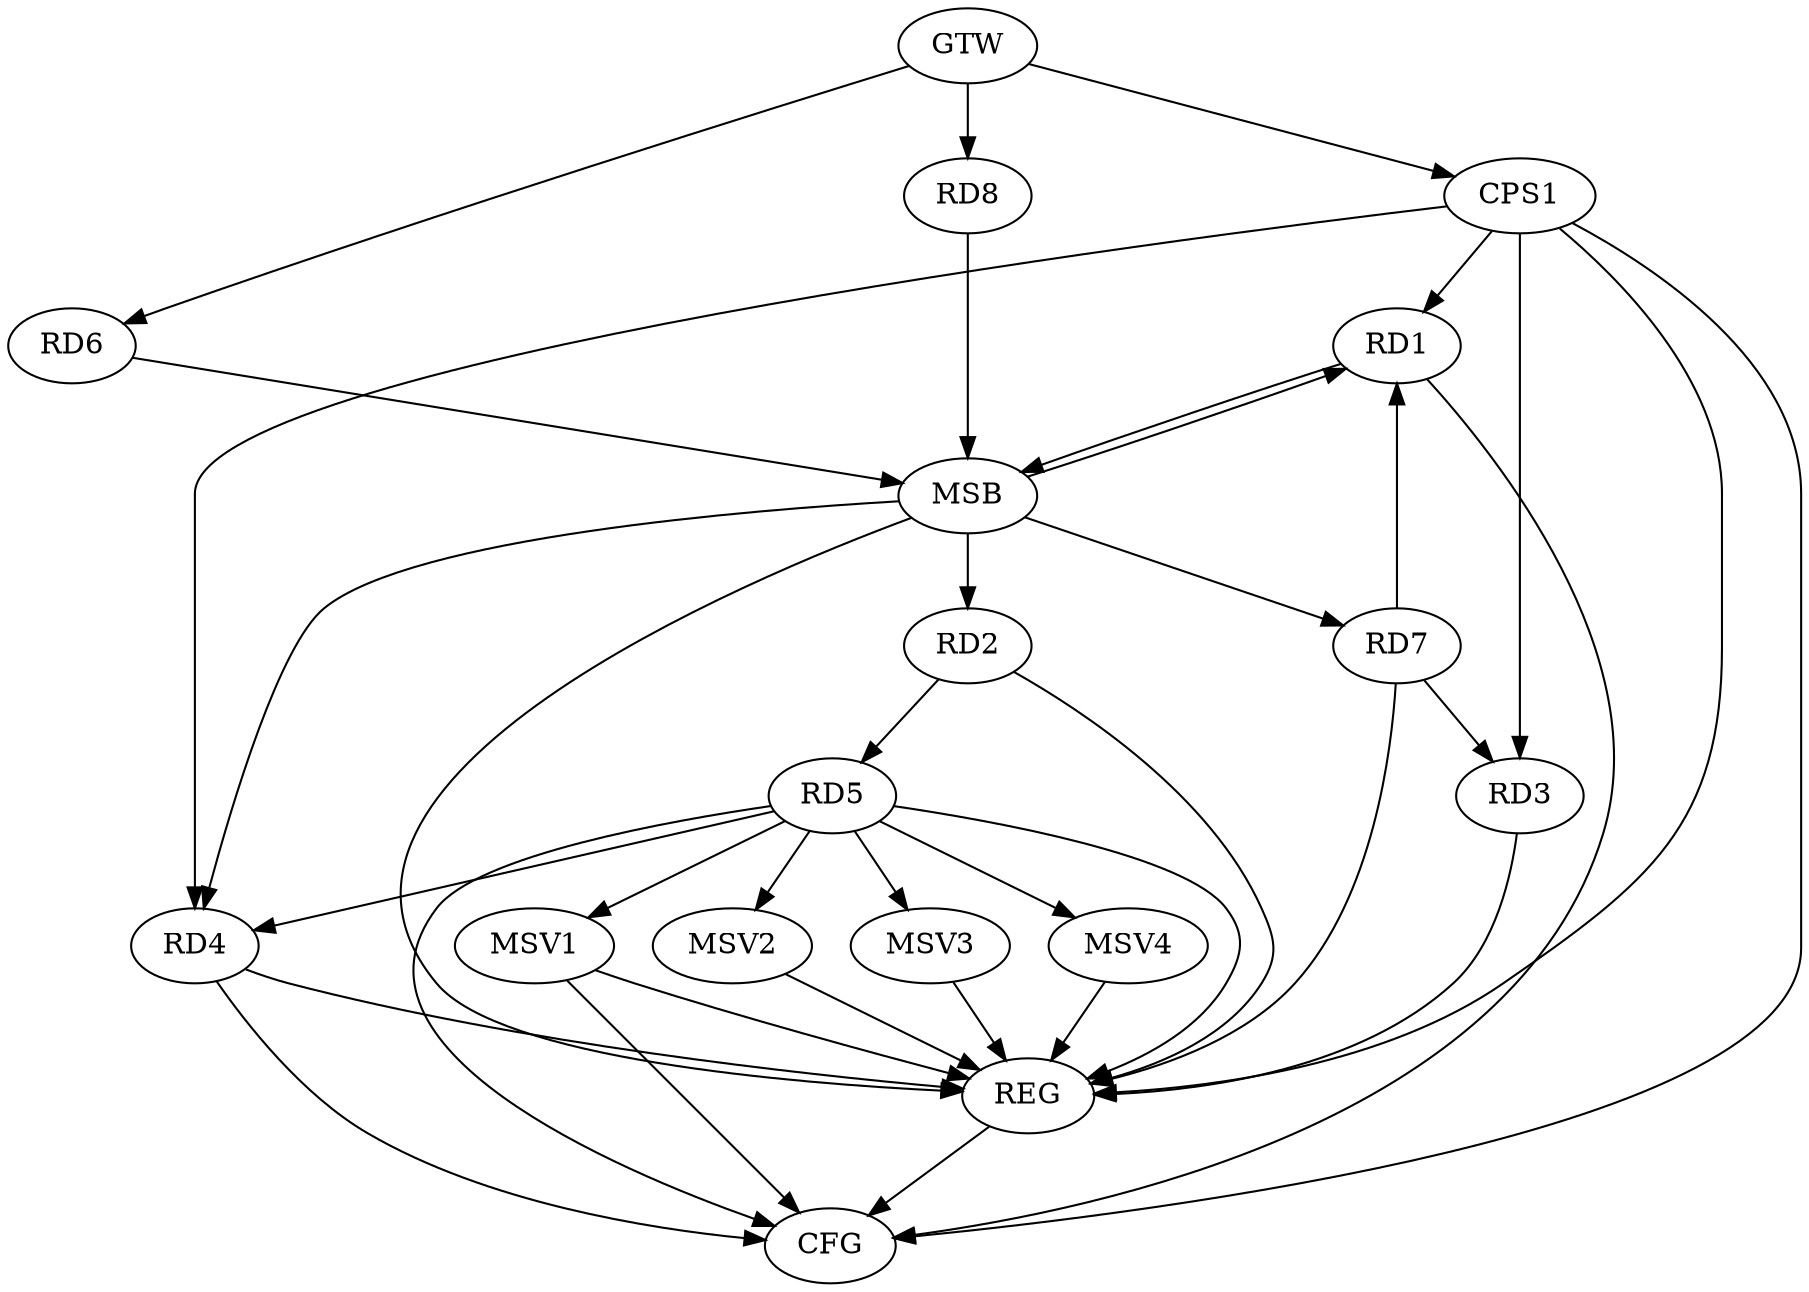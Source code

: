 strict digraph G {
  RD1 [ label="RD1" ];
  RD2 [ label="RD2" ];
  RD3 [ label="RD3" ];
  RD4 [ label="RD4" ];
  RD5 [ label="RD5" ];
  RD6 [ label="RD6" ];
  RD7 [ label="RD7" ];
  RD8 [ label="RD8" ];
  CPS1 [ label="CPS1" ];
  GTW [ label="GTW" ];
  REG [ label="REG" ];
  MSB [ label="MSB" ];
  CFG [ label="CFG" ];
  MSV1 [ label="MSV1" ];
  MSV2 [ label="MSV2" ];
  MSV3 [ label="MSV3" ];
  MSV4 [ label="MSV4" ];
  RD7 -> RD1;
  RD2 -> RD5;
  RD7 -> RD3;
  RD5 -> RD4;
  CPS1 -> RD1;
  CPS1 -> RD3;
  CPS1 -> RD4;
  GTW -> RD6;
  GTW -> RD8;
  GTW -> CPS1;
  RD2 -> REG;
  RD3 -> REG;
  RD4 -> REG;
  RD5 -> REG;
  RD7 -> REG;
  CPS1 -> REG;
  RD1 -> MSB;
  MSB -> REG;
  RD6 -> MSB;
  MSB -> RD1;
  RD8 -> MSB;
  MSB -> RD2;
  MSB -> RD4;
  MSB -> RD7;
  RD4 -> CFG;
  CPS1 -> CFG;
  RD5 -> CFG;
  RD1 -> CFG;
  REG -> CFG;
  RD5 -> MSV1;
  MSV1 -> REG;
  MSV1 -> CFG;
  RD5 -> MSV2;
  RD5 -> MSV3;
  MSV2 -> REG;
  MSV3 -> REG;
  RD5 -> MSV4;
  MSV4 -> REG;
}
